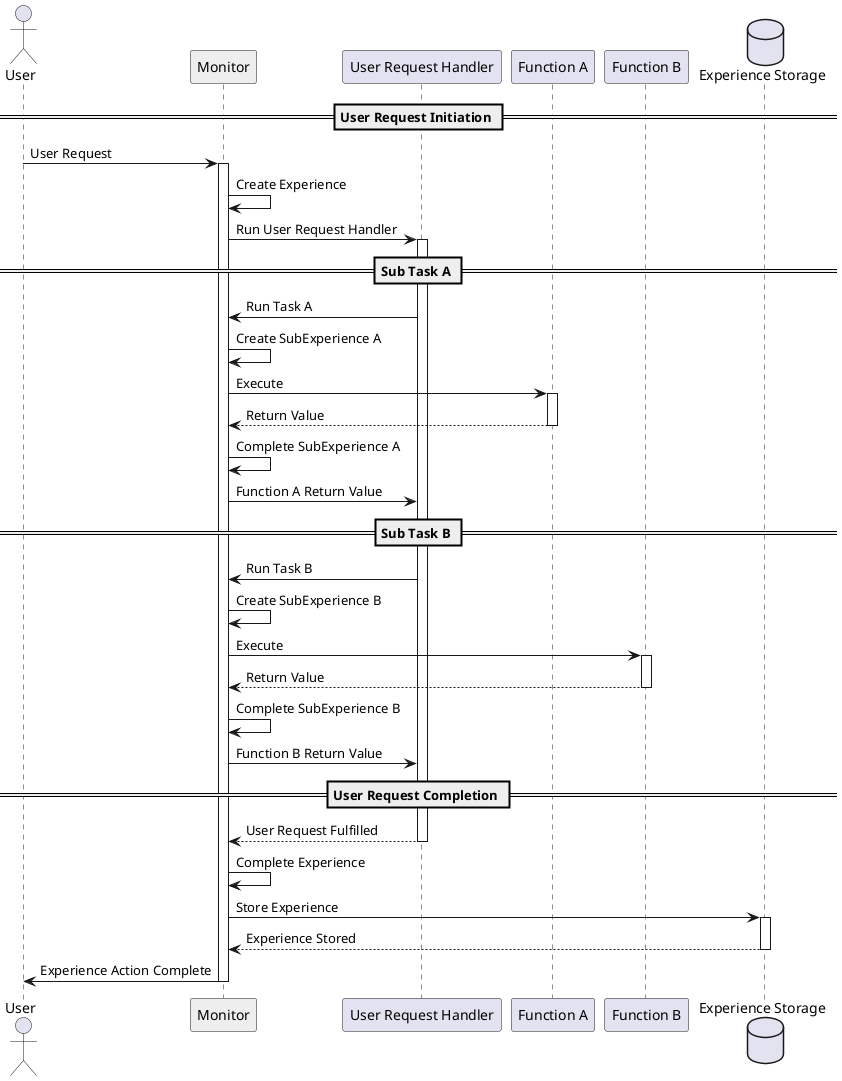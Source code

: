 @startuml
actor User
participant Monitor #EEE
participant "User Request Handler"
participant "Function A"
participant "Function B"
database "Experience Storage"

== User Request Initiation ==
User -> Monitor: User Request
activate Monitor
Monitor -> Monitor: Create Experience
Monitor -> "User Request Handler": Run User Request Handler
activate "User Request Handler"

== Sub Task A ==
"User Request Handler" -> Monitor: Run Task A
Monitor -> Monitor: Create SubExperience A
Monitor -> "Function A":  Execute
activate "Function A"
"Function A" --> Monitor: Return Value
deactivate "Function A"
Monitor -> Monitor: Complete SubExperience A
Monitor -> "User Request Handler": Function A Return Value

== Sub Task B ==
"User Request Handler" -> Monitor: Run Task B
Monitor -> Monitor: Create SubExperience B
Monitor -> "Function B":  Execute
activate "Function B"
"Function B" --> Monitor: Return Value
deactivate "Function B"
Monitor -> Monitor: Complete SubExperience B
Monitor -> "User Request Handler": Function B Return Value

== User Request Completion ==
"User Request Handler" --> Monitor: User Request Fulfilled
deactivate "User Request Handler"
Monitor -> Monitor: Complete Experience

Monitor -> "Experience Storage": Store Experience
activate "Experience Storage"
"Experience Storage" --> Monitor: Experience Stored
deactivate "Experience Storage"

Monitor -> User: Experience Action Complete
deactivate Monitor
@enduml